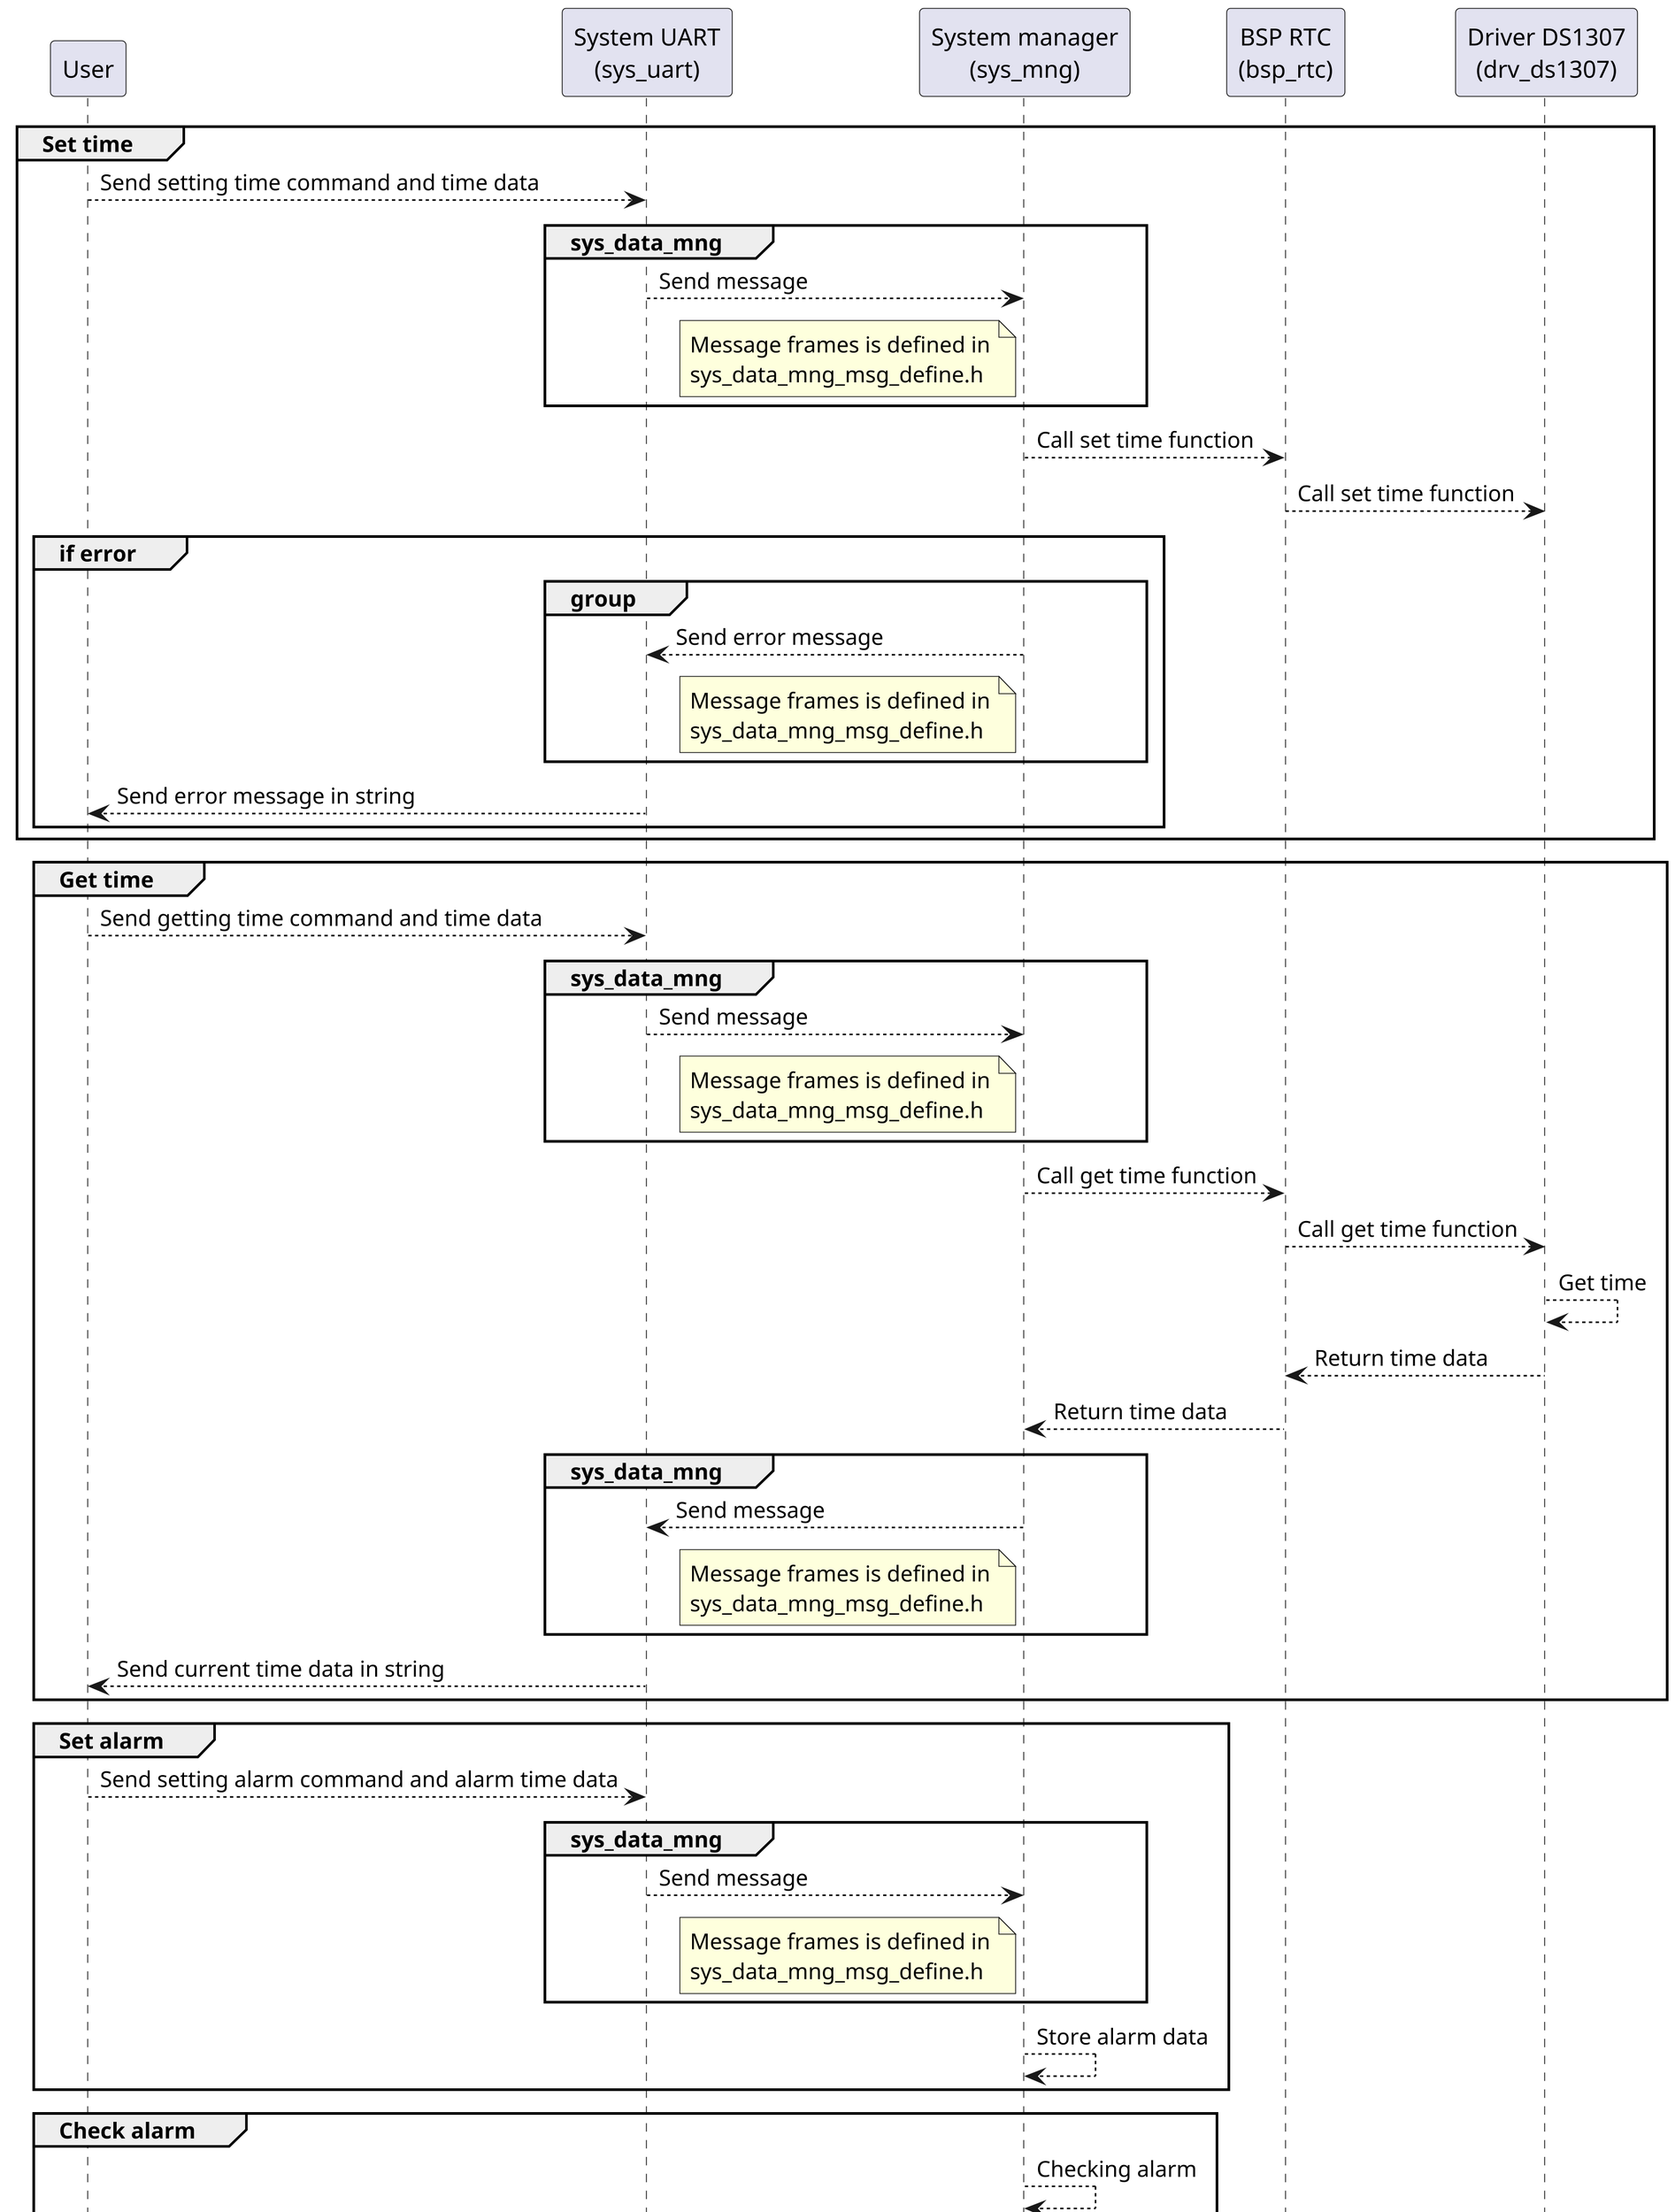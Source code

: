 @startuml

participant USER as "User"
participant SYS_UART as "System UART\n(sys_uart)"
participant SYS_MNG as "System manager\n(sys_mng)"
participant BSP_RTC as "BSP RTC\n(bsp_rtc)"
participant DRV_DS1307 as "Driver DS1307\n(drv_ds1307)"

skinparam dpi 300

group Set time
  USER --> SYS_UART: Send setting time command and time data
  group sys_data_mng
    SYS_UART --> SYS_MNG: Send message
    note left of SYS_MNG
      Message frames is defined in
      sys_data_mng_msg_define.h
    end note
  end
  SYS_MNG --> BSP_RTC: Call set time function
  BSP_RTC --> DRV_DS1307: Call set time function

  group if error
    group
      SYS_MNG --> SYS_UART: Send error message
      note left of SYS_MNG
        Message frames is defined in
        sys_data_mng_msg_define.h
      end note
    end
    SYS_UART --> USER: Send error message in string
  end
end

group Get time
  USER --> SYS_UART: Send getting time command and time data
  group sys_data_mng
    SYS_UART --> SYS_MNG: Send message
    note left of SYS_MNG
      Message frames is defined in
      sys_data_mng_msg_define.h
    end note
  end
  SYS_MNG --> BSP_RTC: Call get time function
  BSP_RTC --> DRV_DS1307: Call get time function
  DRV_DS1307 --> DRV_DS1307: Get time
  DRV_DS1307 --> BSP_RTC: Return time data
  BSP_RTC --> SYS_MNG: Return time data
  group sys_data_mng
    SYS_MNG --> SYS_UART: Send message
    note left of SYS_MNG
      Message frames is defined in
      sys_data_mng_msg_define.h
    end note
  end
  SYS_UART --> USER: Send current time data in string
end

group Set alarm
  USER --> SYS_UART: Send setting alarm command and alarm time data
  group sys_data_mng
    SYS_UART --> SYS_MNG: Send message
    note left of SYS_MNG
      Message frames is defined in
      sys_data_mng_msg_define.h
    end note
  end
  SYS_MNG --> SYS_MNG: Store alarm data
end

group Check alarm
  SYS_MNG --> SYS_MNG: Checking alarm
  group sys_data_mng
    SYS_MNG --> SYS_UART: Send alarm notification message
    note left of SYS_MNG
      Message frames is defined in
      sys_data_mng_msg_define.h
    end note
  end
  SYS_UART --> USER: Send alarm notification message in string
end

@enduml